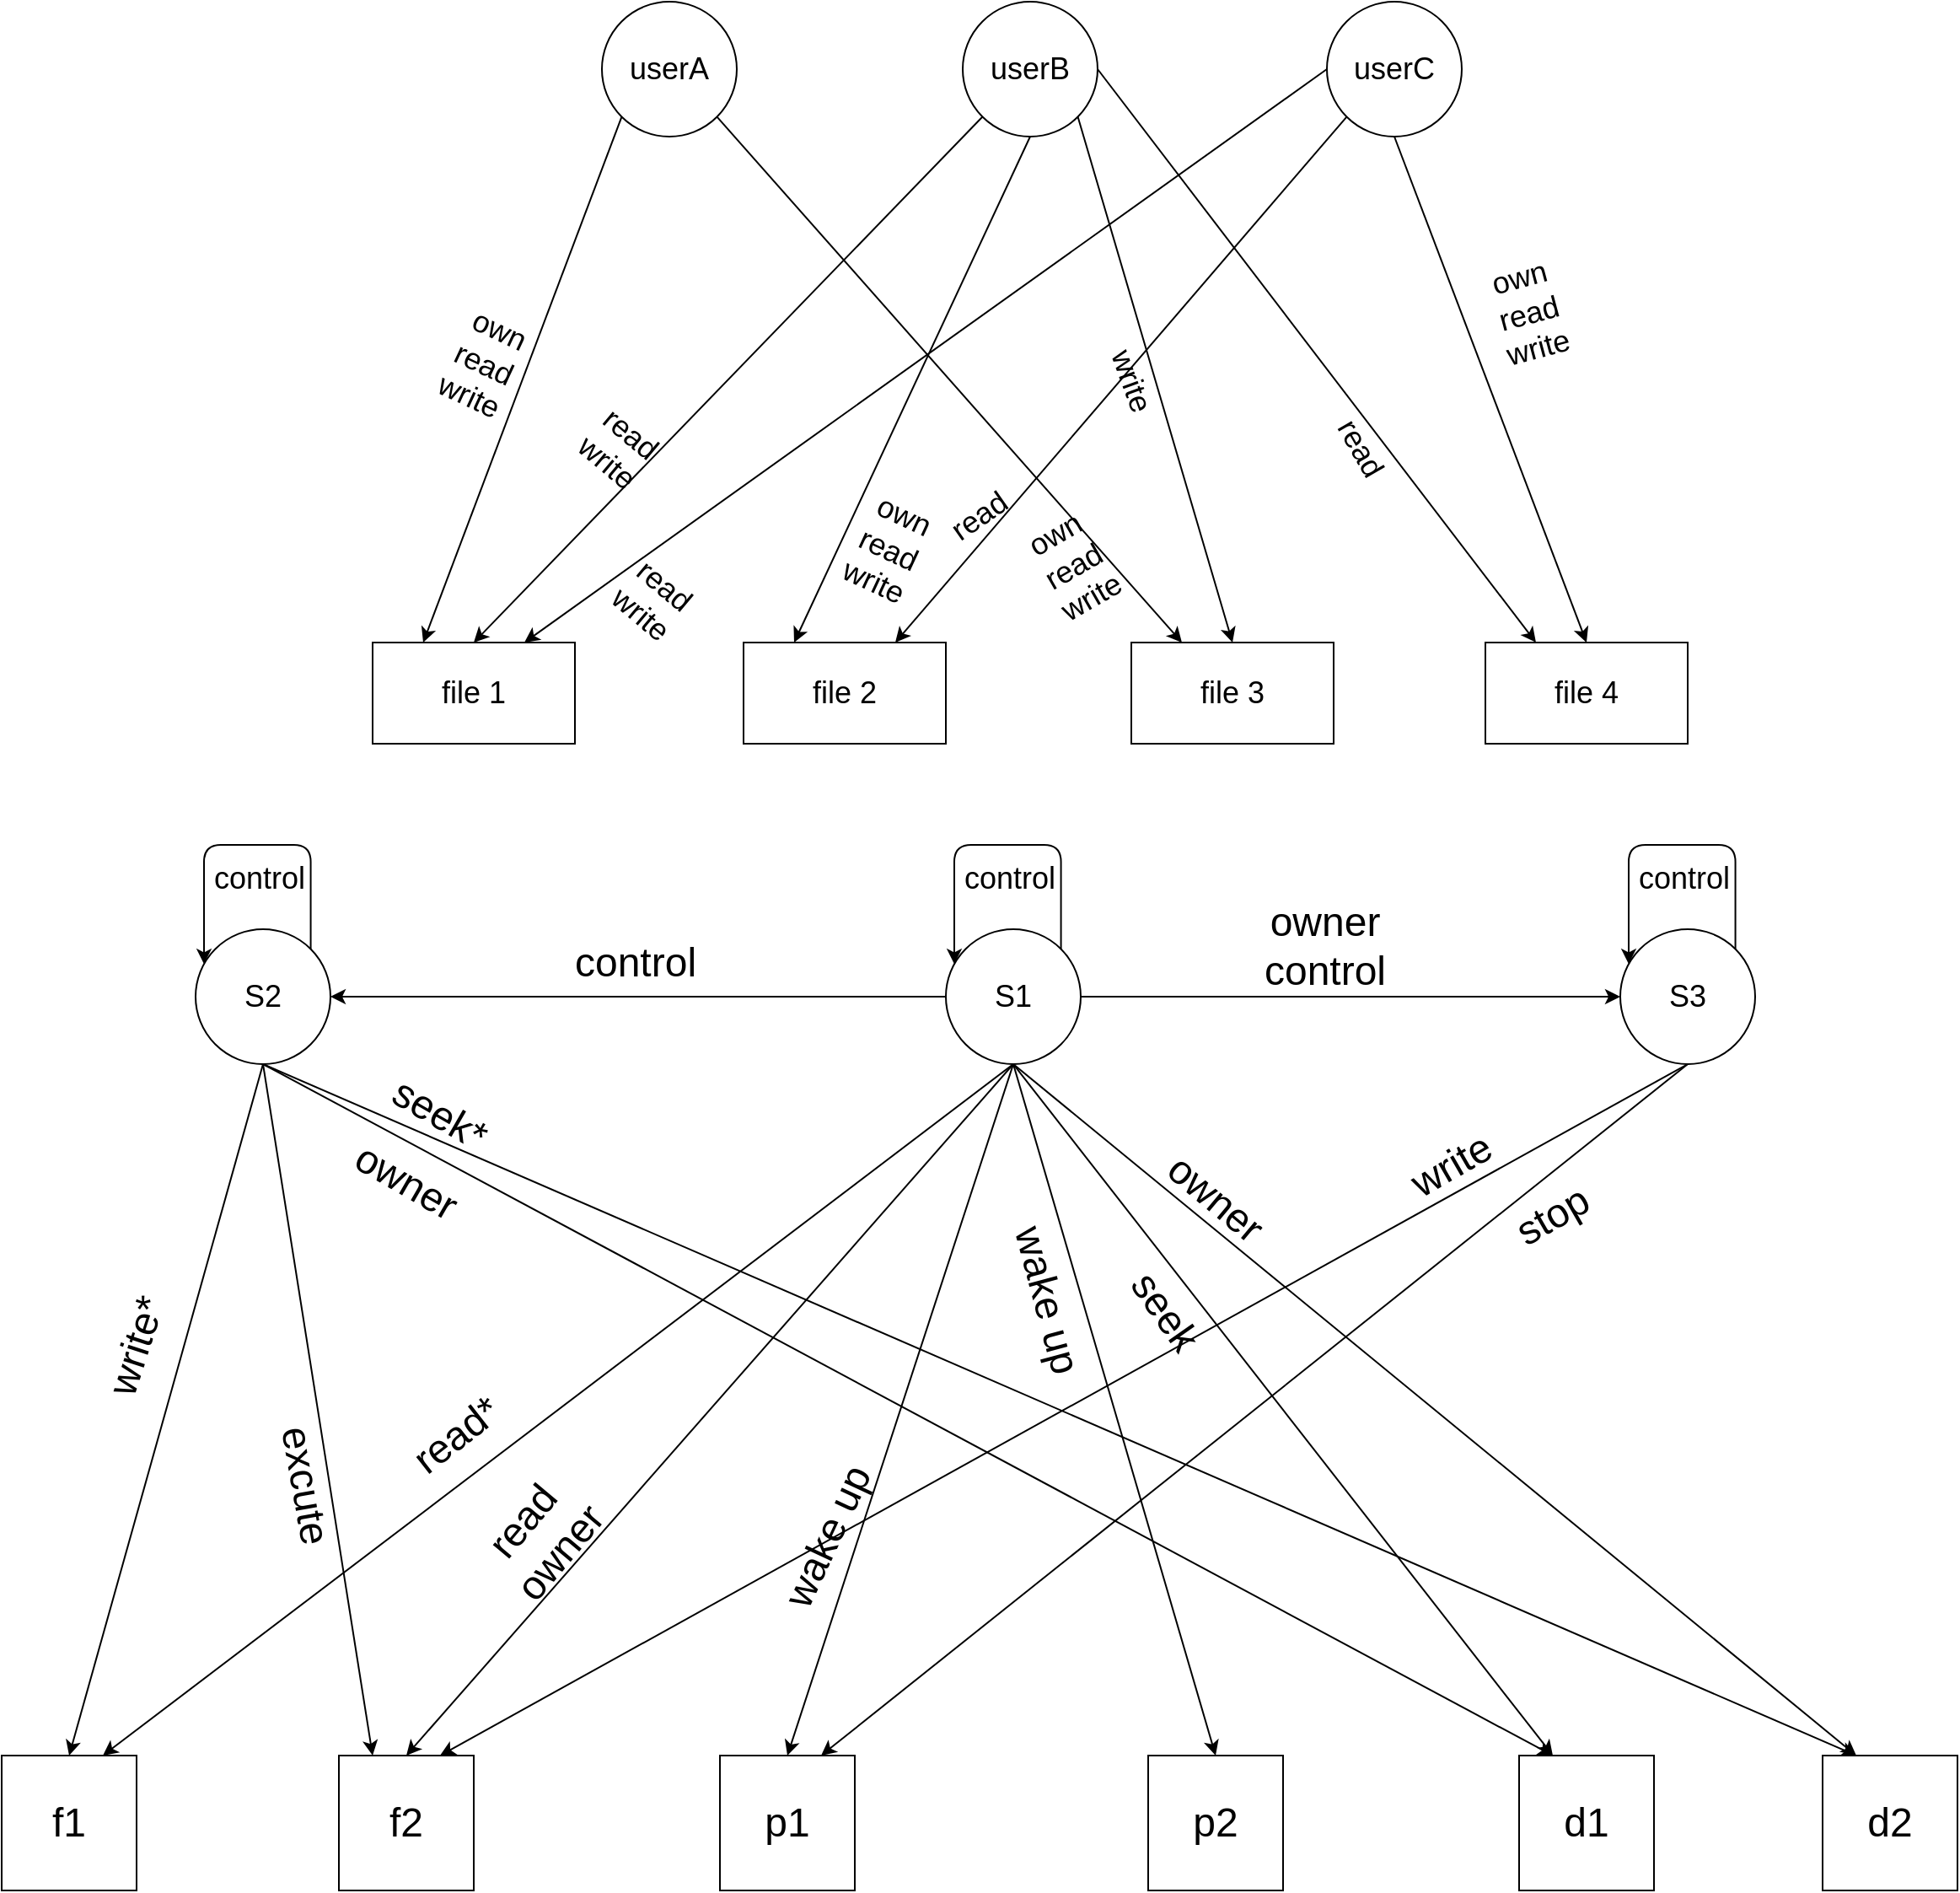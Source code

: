 <mxfile>
    <diagram id="nno-LLM2tqn64TNVkBEF" name="第 1 页">
        <mxGraphModel dx="227" dy="100" grid="1" gridSize="10" guides="1" tooltips="1" connect="1" arrows="1" fold="1" page="1" pageScale="1" pageWidth="1169" pageHeight="1654" math="0" shadow="0">
            <root>
                <mxCell id="0"/>
                <mxCell id="1" parent="0"/>
                <mxCell id="3" value="&lt;font style=&quot;font-size: 18px&quot;&gt;userA&lt;/font&gt;" style="ellipse;whiteSpace=wrap;html=1;aspect=fixed;" vertex="1" parent="1">
                    <mxGeometry x="356" y="40" width="80" height="80" as="geometry"/>
                </mxCell>
                <mxCell id="243" value="&lt;font style=&quot;font-size: 18px&quot;&gt;userB&lt;/font&gt;" style="ellipse;whiteSpace=wrap;html=1;aspect=fixed;" vertex="1" parent="1">
                    <mxGeometry x="570" y="40" width="80" height="80" as="geometry"/>
                </mxCell>
                <mxCell id="244" value="&lt;font style=&quot;font-size: 18px&quot;&gt;userC&lt;/font&gt;" style="ellipse;whiteSpace=wrap;html=1;aspect=fixed;" vertex="1" parent="1">
                    <mxGeometry x="786" y="40" width="80" height="80" as="geometry"/>
                </mxCell>
                <mxCell id="246" value="&lt;font style=&quot;font-size: 18px&quot;&gt;file 1&lt;/font&gt;" style="rounded=0;whiteSpace=wrap;html=1;" vertex="1" parent="1">
                    <mxGeometry x="220" y="420" width="120" height="60" as="geometry"/>
                </mxCell>
                <mxCell id="247" value="&lt;font style=&quot;font-size: 18px&quot;&gt;file 2&lt;/font&gt;" style="rounded=0;whiteSpace=wrap;html=1;" vertex="1" parent="1">
                    <mxGeometry x="440" y="420" width="120" height="60" as="geometry"/>
                </mxCell>
                <mxCell id="248" value="&lt;font style=&quot;font-size: 18px&quot;&gt;file 3&lt;/font&gt;" style="rounded=0;whiteSpace=wrap;html=1;" vertex="1" parent="1">
                    <mxGeometry x="670" y="420" width="120" height="60" as="geometry"/>
                </mxCell>
                <mxCell id="249" value="&lt;font style=&quot;font-size: 18px&quot;&gt;file 4&lt;/font&gt;" style="rounded=0;whiteSpace=wrap;html=1;" vertex="1" parent="1">
                    <mxGeometry x="880" y="420" width="120" height="60" as="geometry"/>
                </mxCell>
                <mxCell id="250" value="" style="endArrow=classic;html=1;exitX=0;exitY=1;exitDx=0;exitDy=0;entryX=0.25;entryY=0;entryDx=0;entryDy=0;" edge="1" parent="1" source="3" target="246">
                    <mxGeometry width="50" height="50" relative="1" as="geometry">
                        <mxPoint x="256" y="230" as="sourcePoint"/>
                        <mxPoint x="276" y="320" as="targetPoint"/>
                    </mxGeometry>
                </mxCell>
                <mxCell id="251" value="&lt;font style=&quot;font-size: 18px&quot;&gt;own&lt;br&gt;read&lt;br&gt;write&lt;/font&gt;" style="text;html=1;strokeColor=none;fillColor=none;align=center;verticalAlign=middle;whiteSpace=wrap;rounded=0;rotation=25;" vertex="1" parent="1">
                    <mxGeometry x="266" y="220" width="40" height="70" as="geometry"/>
                </mxCell>
                <mxCell id="252" value="" style="endArrow=classic;html=1;exitX=0;exitY=1;exitDx=0;exitDy=0;entryX=0.5;entryY=0;entryDx=0;entryDy=0;" edge="1" parent="1" source="243" target="246">
                    <mxGeometry width="50" height="50" relative="1" as="geometry">
                        <mxPoint x="526" y="260" as="sourcePoint"/>
                        <mxPoint x="576" y="210" as="targetPoint"/>
                    </mxGeometry>
                </mxCell>
                <mxCell id="253" value="&lt;font style=&quot;font-size: 18px&quot;&gt;read&lt;br&gt;write&lt;/font&gt;" style="text;html=1;strokeColor=none;fillColor=none;align=center;verticalAlign=middle;whiteSpace=wrap;rounded=0;rotation=40;" vertex="1" parent="1">
                    <mxGeometry x="346" y="270" width="40" height="70" as="geometry"/>
                </mxCell>
                <mxCell id="254" value="" style="endArrow=classic;html=1;exitX=0;exitY=0.5;exitDx=0;exitDy=0;entryX=0.75;entryY=0;entryDx=0;entryDy=0;" edge="1" parent="1" source="244" target="246">
                    <mxGeometry width="50" height="50" relative="1" as="geometry">
                        <mxPoint x="596" y="270" as="sourcePoint"/>
                        <mxPoint x="276" y="320" as="targetPoint"/>
                    </mxGeometry>
                </mxCell>
                <mxCell id="255" value="&lt;font style=&quot;font-size: 18px&quot;&gt;read&lt;br&gt;write&lt;/font&gt;" style="text;html=1;strokeColor=none;fillColor=none;align=center;verticalAlign=middle;whiteSpace=wrap;rounded=0;rotation=40;" vertex="1" parent="1">
                    <mxGeometry x="366" y="360" width="40" height="70" as="geometry"/>
                </mxCell>
                <mxCell id="260" value="" style="endArrow=classic;html=1;exitX=1;exitY=1;exitDx=0;exitDy=0;entryX=0.25;entryY=0;entryDx=0;entryDy=0;" edge="1" parent="1" source="3" target="248">
                    <mxGeometry width="50" height="50" relative="1" as="geometry">
                        <mxPoint x="446" y="170" as="sourcePoint"/>
                        <mxPoint x="496" y="120" as="targetPoint"/>
                    </mxGeometry>
                </mxCell>
                <mxCell id="261" value="&lt;font style=&quot;font-size: 18px&quot;&gt;own&lt;br&gt;read&lt;br&gt;write&lt;/font&gt;" style="text;html=1;strokeColor=none;fillColor=none;align=center;verticalAlign=middle;whiteSpace=wrap;rounded=0;rotation=-30;" vertex="1" parent="1">
                    <mxGeometry x="616" y="340" width="40" height="70" as="geometry"/>
                </mxCell>
                <mxCell id="262" value="" style="endArrow=classic;html=1;exitX=0.5;exitY=1;exitDx=0;exitDy=0;entryX=0.25;entryY=0;entryDx=0;entryDy=0;" edge="1" parent="1" source="243" target="247">
                    <mxGeometry width="50" height="50" relative="1" as="geometry">
                        <mxPoint x="836" y="290" as="sourcePoint"/>
                        <mxPoint x="886" y="240" as="targetPoint"/>
                    </mxGeometry>
                </mxCell>
                <mxCell id="263" value="&lt;font style=&quot;font-size: 18px&quot;&gt;own&lt;br&gt;read&lt;br&gt;write&lt;/font&gt;" style="text;html=1;strokeColor=none;fillColor=none;align=center;verticalAlign=middle;whiteSpace=wrap;rounded=0;rotation=25;" vertex="1" parent="1">
                    <mxGeometry x="506" y="330" width="40" height="70" as="geometry"/>
                </mxCell>
                <mxCell id="264" value="" style="endArrow=classic;html=1;exitX=1;exitY=1;exitDx=0;exitDy=0;entryX=0.5;entryY=0;entryDx=0;entryDy=0;" edge="1" parent="1" source="243" target="248">
                    <mxGeometry width="50" height="50" relative="1" as="geometry">
                        <mxPoint x="746" y="290" as="sourcePoint"/>
                        <mxPoint x="796" y="240" as="targetPoint"/>
                    </mxGeometry>
                </mxCell>
                <mxCell id="265" value="&lt;span style=&quot;font-size: 18px&quot;&gt;write&lt;/span&gt;" style="text;html=1;strokeColor=none;fillColor=none;align=center;verticalAlign=middle;whiteSpace=wrap;rounded=0;rotation=70;" vertex="1" parent="1">
                    <mxGeometry x="650" y="230" width="40" height="70" as="geometry"/>
                </mxCell>
                <mxCell id="266" value="" style="endArrow=classic;html=1;exitX=1;exitY=0.5;exitDx=0;exitDy=0;entryX=0.25;entryY=0;entryDx=0;entryDy=0;" edge="1" parent="1" source="243" target="249">
                    <mxGeometry width="50" height="50" relative="1" as="geometry">
                        <mxPoint x="776" y="270" as="sourcePoint"/>
                        <mxPoint x="826" y="220" as="targetPoint"/>
                    </mxGeometry>
                </mxCell>
                <mxCell id="267" value="&lt;span style=&quot;font-size: 18px&quot;&gt;read&lt;/span&gt;" style="text;html=1;strokeColor=none;fillColor=none;align=center;verticalAlign=middle;whiteSpace=wrap;rounded=0;rotation=60;" vertex="1" parent="1">
                    <mxGeometry x="786" y="270" width="40" height="70" as="geometry"/>
                </mxCell>
                <mxCell id="268" value="" style="endArrow=classic;html=1;exitX=0;exitY=1;exitDx=0;exitDy=0;entryX=0.75;entryY=0;entryDx=0;entryDy=0;" edge="1" parent="1" source="244" target="247">
                    <mxGeometry width="50" height="50" relative="1" as="geometry">
                        <mxPoint x="876" y="220" as="sourcePoint"/>
                        <mxPoint x="926" y="170" as="targetPoint"/>
                    </mxGeometry>
                </mxCell>
                <mxCell id="269" value="&lt;span style=&quot;font-size: 18px&quot;&gt;read&lt;/span&gt;" style="text;html=1;strokeColor=none;fillColor=none;align=center;verticalAlign=middle;whiteSpace=wrap;rounded=0;rotation=-35;" vertex="1" parent="1">
                    <mxGeometry x="560" y="310" width="40" height="70" as="geometry"/>
                </mxCell>
                <mxCell id="270" value="" style="endArrow=classic;html=1;exitX=0.5;exitY=1;exitDx=0;exitDy=0;entryX=0.5;entryY=0;entryDx=0;entryDy=0;" edge="1" parent="1" source="244" target="249">
                    <mxGeometry width="50" height="50" relative="1" as="geometry">
                        <mxPoint x="936" y="210" as="sourcePoint"/>
                        <mxPoint x="986" y="160" as="targetPoint"/>
                    </mxGeometry>
                </mxCell>
                <mxCell id="271" value="&lt;font style=&quot;font-size: 18px&quot;&gt;own&lt;br&gt;read&lt;br&gt;write&lt;/font&gt;" style="text;html=1;strokeColor=none;fillColor=none;align=center;verticalAlign=middle;whiteSpace=wrap;rounded=0;rotation=-15;" vertex="1" parent="1">
                    <mxGeometry x="886" y="190" width="40" height="70" as="geometry"/>
                </mxCell>
                <mxCell id="272" value="&lt;font style=&quot;font-size: 18px&quot;&gt;S2&lt;/font&gt;" style="ellipse;whiteSpace=wrap;html=1;aspect=fixed;" vertex="1" parent="1">
                    <mxGeometry x="115" y="590" width="80" height="80" as="geometry"/>
                </mxCell>
                <mxCell id="276" value="&lt;font style=&quot;font-size: 24px&quot;&gt;f1&lt;/font&gt;" style="whiteSpace=wrap;html=1;aspect=fixed;" vertex="1" parent="1">
                    <mxGeometry y="1080" width="80" height="80" as="geometry"/>
                </mxCell>
                <mxCell id="279" value="&lt;font style=&quot;font-size: 24px&quot;&gt;f2&lt;/font&gt;" style="whiteSpace=wrap;html=1;aspect=fixed;" vertex="1" parent="1">
                    <mxGeometry x="200" y="1080" width="80" height="80" as="geometry"/>
                </mxCell>
                <mxCell id="280" value="&lt;font style=&quot;font-size: 24px&quot;&gt;p1&lt;/font&gt;" style="whiteSpace=wrap;html=1;aspect=fixed;" vertex="1" parent="1">
                    <mxGeometry x="426" y="1080" width="80" height="80" as="geometry"/>
                </mxCell>
                <mxCell id="281" value="&lt;font style=&quot;font-size: 24px&quot;&gt;p2&lt;/font&gt;" style="whiteSpace=wrap;html=1;aspect=fixed;" vertex="1" parent="1">
                    <mxGeometry x="680" y="1080" width="80" height="80" as="geometry"/>
                </mxCell>
                <mxCell id="282" value="&lt;font style=&quot;font-size: 24px&quot;&gt;d1&lt;/font&gt;" style="whiteSpace=wrap;html=1;aspect=fixed;" vertex="1" parent="1">
                    <mxGeometry x="900" y="1080" width="80" height="80" as="geometry"/>
                </mxCell>
                <mxCell id="283" value="&lt;font style=&quot;font-size: 24px&quot;&gt;d2&lt;/font&gt;" style="whiteSpace=wrap;html=1;aspect=fixed;" vertex="1" parent="1">
                    <mxGeometry x="1080" y="1080" width="80" height="80" as="geometry"/>
                </mxCell>
                <mxCell id="287" value="" style="edgeStyle=elbowEdgeStyle;elbow=horizontal;endArrow=classic;html=1;exitX=1;exitY=0;exitDx=0;exitDy=0;" edge="1" parent="1" source="272" target="272">
                    <mxGeometry width="50" height="50" relative="1" as="geometry">
                        <mxPoint x="195" y="630" as="sourcePoint"/>
                        <mxPoint x="165" y="550" as="targetPoint"/>
                        <Array as="points">
                            <mxPoint x="120" y="540"/>
                            <mxPoint x="145" y="540"/>
                            <mxPoint x="185" y="530"/>
                            <mxPoint x="155" y="530"/>
                            <mxPoint x="165" y="530"/>
                            <mxPoint x="255" y="610"/>
                            <mxPoint x="235" y="610"/>
                        </Array>
                    </mxGeometry>
                </mxCell>
                <mxCell id="288" value="&lt;font style=&quot;font-size: 18px&quot;&gt;control&lt;/font&gt;" style="text;html=1;strokeColor=none;fillColor=none;align=center;verticalAlign=middle;whiteSpace=wrap;rounded=0;" vertex="1" parent="1">
                    <mxGeometry x="133" y="550" width="40" height="20" as="geometry"/>
                </mxCell>
                <mxCell id="291" value="&lt;font style=&quot;font-size: 18px&quot;&gt;S1&lt;/font&gt;" style="ellipse;whiteSpace=wrap;html=1;aspect=fixed;" vertex="1" parent="1">
                    <mxGeometry x="560" y="590" width="80" height="80" as="geometry"/>
                </mxCell>
                <mxCell id="292" value="" style="edgeStyle=elbowEdgeStyle;elbow=horizontal;endArrow=classic;html=1;exitX=1;exitY=0;exitDx=0;exitDy=0;" edge="1" source="291" target="291" parent="1">
                    <mxGeometry width="50" height="50" relative="1" as="geometry">
                        <mxPoint x="640" y="630" as="sourcePoint"/>
                        <mxPoint x="610" y="550" as="targetPoint"/>
                        <Array as="points">
                            <mxPoint x="565" y="540"/>
                            <mxPoint x="590" y="540"/>
                            <mxPoint x="630" y="530"/>
                            <mxPoint x="600" y="530"/>
                            <mxPoint x="610" y="530"/>
                            <mxPoint x="700" y="610"/>
                            <mxPoint x="680" y="610"/>
                        </Array>
                    </mxGeometry>
                </mxCell>
                <mxCell id="293" value="&lt;font style=&quot;font-size: 18px&quot;&gt;control&lt;/font&gt;" style="text;html=1;strokeColor=none;fillColor=none;align=center;verticalAlign=middle;whiteSpace=wrap;rounded=0;" vertex="1" parent="1">
                    <mxGeometry x="578" y="550" width="40" height="20" as="geometry"/>
                </mxCell>
                <mxCell id="294" value="&lt;font style=&quot;font-size: 18px&quot;&gt;S3&lt;/font&gt;" style="ellipse;whiteSpace=wrap;html=1;aspect=fixed;" vertex="1" parent="1">
                    <mxGeometry x="960" y="590" width="80" height="80" as="geometry"/>
                </mxCell>
                <mxCell id="295" value="" style="edgeStyle=elbowEdgeStyle;elbow=horizontal;endArrow=classic;html=1;exitX=1;exitY=0;exitDx=0;exitDy=0;" edge="1" source="294" target="294" parent="1">
                    <mxGeometry width="50" height="50" relative="1" as="geometry">
                        <mxPoint x="1040" y="630" as="sourcePoint"/>
                        <mxPoint x="1010" y="550" as="targetPoint"/>
                        <Array as="points">
                            <mxPoint x="965" y="540"/>
                            <mxPoint x="990" y="540"/>
                            <mxPoint x="1030" y="530"/>
                            <mxPoint x="1000" y="530"/>
                            <mxPoint x="1010" y="530"/>
                            <mxPoint x="1100" y="610"/>
                            <mxPoint x="1080" y="610"/>
                        </Array>
                    </mxGeometry>
                </mxCell>
                <mxCell id="296" value="&lt;font style=&quot;font-size: 18px&quot;&gt;control&lt;/font&gt;" style="text;html=1;strokeColor=none;fillColor=none;align=center;verticalAlign=middle;whiteSpace=wrap;rounded=0;" vertex="1" parent="1">
                    <mxGeometry x="978" y="550" width="40" height="20" as="geometry"/>
                </mxCell>
                <mxCell id="297" value="" style="endArrow=classic;html=1;exitX=0.5;exitY=1;exitDx=0;exitDy=0;entryX=0.5;entryY=0;entryDx=0;entryDy=0;" edge="1" parent="1" source="272" target="276">
                    <mxGeometry width="50" height="50" relative="1" as="geometry">
                        <mxPoint x="140" y="800" as="sourcePoint"/>
                        <mxPoint x="190" y="750" as="targetPoint"/>
                    </mxGeometry>
                </mxCell>
                <mxCell id="298" value="&lt;font style=&quot;font-size: 24px&quot;&gt;write*&lt;/font&gt;" style="text;html=1;strokeColor=none;fillColor=none;align=center;verticalAlign=middle;whiteSpace=wrap;rounded=0;rotation=-72;" vertex="1" parent="1">
                    <mxGeometry x="60" y="827" width="40" height="20" as="geometry"/>
                </mxCell>
                <mxCell id="299" value="" style="endArrow=classic;html=1;exitX=0.5;exitY=1;exitDx=0;exitDy=0;entryX=0.25;entryY=0;entryDx=0;entryDy=0;" edge="1" parent="1" source="272" target="279">
                    <mxGeometry width="50" height="50" relative="1" as="geometry">
                        <mxPoint x="240" y="940" as="sourcePoint"/>
                        <mxPoint x="290" y="890" as="targetPoint"/>
                    </mxGeometry>
                </mxCell>
                <mxCell id="300" value="&lt;font style=&quot;font-size: 24px&quot;&gt;excute&lt;/font&gt;" style="text;html=1;strokeColor=none;fillColor=none;align=center;verticalAlign=middle;whiteSpace=wrap;rounded=0;rotation=80;" vertex="1" parent="1">
                    <mxGeometry x="160" y="910" width="40" height="20" as="geometry"/>
                </mxCell>
                <mxCell id="302" value="" style="endArrow=classic;html=1;exitX=0.5;exitY=1;exitDx=0;exitDy=0;entryX=0.25;entryY=0;entryDx=0;entryDy=0;" edge="1" parent="1" source="272" target="282">
                    <mxGeometry width="50" height="50" relative="1" as="geometry">
                        <mxPoint x="440" y="890" as="sourcePoint"/>
                        <mxPoint x="490" y="840" as="targetPoint"/>
                    </mxGeometry>
                </mxCell>
                <mxCell id="303" value="&lt;font style=&quot;font-size: 24px&quot;&gt;owner&lt;/font&gt;" style="text;html=1;strokeColor=none;fillColor=none;align=center;verticalAlign=middle;whiteSpace=wrap;rounded=0;rotation=30;" vertex="1" parent="1">
                    <mxGeometry x="220" y="730" width="40" height="20" as="geometry"/>
                </mxCell>
                <mxCell id="304" value="" style="endArrow=classic;html=1;exitX=0.5;exitY=1;exitDx=0;exitDy=0;entryX=0.25;entryY=0;entryDx=0;entryDy=0;" edge="1" parent="1" source="272" target="283">
                    <mxGeometry width="50" height="50" relative="1" as="geometry">
                        <mxPoint x="160" y="670" as="sourcePoint"/>
                        <mxPoint x="540" y="740" as="targetPoint"/>
                    </mxGeometry>
                </mxCell>
                <mxCell id="305" value="&lt;font style=&quot;font-size: 24px&quot;&gt;seek*&lt;/font&gt;" style="text;html=1;strokeColor=none;fillColor=none;align=center;verticalAlign=middle;whiteSpace=wrap;rounded=0;rotation=30;" vertex="1" parent="1">
                    <mxGeometry x="240" y="690" width="40" height="20" as="geometry"/>
                </mxCell>
                <mxCell id="306" value="" style="endArrow=classic;html=1;exitX=0;exitY=0.5;exitDx=0;exitDy=0;entryX=1;entryY=0.5;entryDx=0;entryDy=0;" edge="1" parent="1" source="291" target="272">
                    <mxGeometry width="50" height="50" relative="1" as="geometry">
                        <mxPoint x="360" y="650" as="sourcePoint"/>
                        <mxPoint x="410" y="600" as="targetPoint"/>
                    </mxGeometry>
                </mxCell>
                <mxCell id="307" value="&lt;font style=&quot;font-size: 24px&quot;&gt;control&lt;/font&gt;" style="text;html=1;strokeColor=none;fillColor=none;align=center;verticalAlign=middle;whiteSpace=wrap;rounded=0;" vertex="1" parent="1">
                    <mxGeometry x="356" y="600" width="40" height="20" as="geometry"/>
                </mxCell>
                <mxCell id="308" value="" style="endArrow=classic;html=1;exitX=1;exitY=0.5;exitDx=0;exitDy=0;entryX=0;entryY=0.5;entryDx=0;entryDy=0;" edge="1" parent="1" source="291" target="294">
                    <mxGeometry width="50" height="50" relative="1" as="geometry">
                        <mxPoint x="750" y="660" as="sourcePoint"/>
                        <mxPoint x="800" y="610" as="targetPoint"/>
                    </mxGeometry>
                </mxCell>
                <mxCell id="309" value="&lt;font style=&quot;font-size: 24px&quot;&gt;owner control&lt;/font&gt;" style="text;html=1;strokeColor=none;fillColor=none;align=center;verticalAlign=middle;whiteSpace=wrap;rounded=0;" vertex="1" parent="1">
                    <mxGeometry x="720" y="590" width="130" height="20" as="geometry"/>
                </mxCell>
                <mxCell id="312" value="" style="endArrow=classic;html=1;exitX=0.5;exitY=1;exitDx=0;exitDy=0;entryX=0.75;entryY=0;entryDx=0;entryDy=0;" edge="1" parent="1" source="291" target="276">
                    <mxGeometry width="50" height="50" relative="1" as="geometry">
                        <mxPoint x="660" y="810" as="sourcePoint"/>
                        <mxPoint x="40" y="1090" as="targetPoint"/>
                    </mxGeometry>
                </mxCell>
                <mxCell id="313" value="" style="endArrow=classic;html=1;exitX=0.5;exitY=1;exitDx=0;exitDy=0;entryX=0.5;entryY=0;entryDx=0;entryDy=0;" edge="1" parent="1" source="291" target="279">
                    <mxGeometry width="50" height="50" relative="1" as="geometry">
                        <mxPoint x="740" y="800" as="sourcePoint"/>
                        <mxPoint x="790" y="750" as="targetPoint"/>
                    </mxGeometry>
                </mxCell>
                <mxCell id="314" value="" style="endArrow=classic;html=1;exitX=0.5;exitY=1;exitDx=0;exitDy=0;entryX=0.5;entryY=0;entryDx=0;entryDy=0;" edge="1" parent="1" source="291" target="280">
                    <mxGeometry width="50" height="50" relative="1" as="geometry">
                        <mxPoint x="730" y="790" as="sourcePoint"/>
                        <mxPoint x="780" y="740" as="targetPoint"/>
                    </mxGeometry>
                </mxCell>
                <mxCell id="315" value="" style="endArrow=classic;html=1;exitX=0.5;exitY=1;exitDx=0;exitDy=0;entryX=0.5;entryY=0;entryDx=0;entryDy=0;" edge="1" parent="1" source="291" target="281">
                    <mxGeometry width="50" height="50" relative="1" as="geometry">
                        <mxPoint x="830" y="830" as="sourcePoint"/>
                        <mxPoint x="880" y="780" as="targetPoint"/>
                    </mxGeometry>
                </mxCell>
                <mxCell id="316" value="" style="endArrow=classic;html=1;exitX=0.5;exitY=1;exitDx=0;exitDy=0;entryX=0.25;entryY=0;entryDx=0;entryDy=0;" edge="1" parent="1" source="291" target="282">
                    <mxGeometry width="50" height="50" relative="1" as="geometry">
                        <mxPoint x="870" y="870" as="sourcePoint"/>
                        <mxPoint x="920" y="820" as="targetPoint"/>
                    </mxGeometry>
                </mxCell>
                <mxCell id="317" value="" style="endArrow=classic;html=1;exitX=0.5;exitY=1;exitDx=0;exitDy=0;entryX=0.25;entryY=0;entryDx=0;entryDy=0;" edge="1" parent="1" source="291" target="283">
                    <mxGeometry width="50" height="50" relative="1" as="geometry">
                        <mxPoint x="1000" y="870" as="sourcePoint"/>
                        <mxPoint x="1050" y="820" as="targetPoint"/>
                    </mxGeometry>
                </mxCell>
                <mxCell id="318" value="&lt;font style=&quot;font-size: 24px&quot;&gt;read*&lt;/font&gt;" style="text;html=1;strokeColor=none;fillColor=none;align=center;verticalAlign=middle;whiteSpace=wrap;rounded=0;rotation=-38;" vertex="1" parent="1">
                    <mxGeometry x="250" y="880" width="40" height="20" as="geometry"/>
                </mxCell>
                <mxCell id="319" value="&lt;font style=&quot;font-size: 24px&quot;&gt;read owner&lt;/font&gt;" style="text;html=1;strokeColor=none;fillColor=none;align=center;verticalAlign=middle;whiteSpace=wrap;rounded=0;rotation=-50;" vertex="1" parent="1">
                    <mxGeometry x="300" y="940" width="40" height="20" as="geometry"/>
                </mxCell>
                <mxCell id="320" value="&lt;font style=&quot;font-size: 24px&quot;&gt;wake up&lt;/font&gt;" style="text;html=1;strokeColor=none;fillColor=none;align=center;verticalAlign=middle;whiteSpace=wrap;rounded=0;rotation=-65;" vertex="1" parent="1">
                    <mxGeometry x="440" y="940" width="100" height="20" as="geometry"/>
                </mxCell>
                <mxCell id="321" value="&lt;font style=&quot;font-size: 24px&quot;&gt;wake up&lt;/font&gt;" style="text;html=1;strokeColor=none;fillColor=none;align=center;verticalAlign=middle;whiteSpace=wrap;rounded=0;rotation=75;" vertex="1" parent="1">
                    <mxGeometry x="570" y="800" width="100" height="20" as="geometry"/>
                </mxCell>
                <mxCell id="322" value="&lt;font style=&quot;font-size: 24px&quot;&gt;seek&lt;/font&gt;" style="text;html=1;strokeColor=none;fillColor=none;align=center;verticalAlign=middle;whiteSpace=wrap;rounded=0;rotation=55;" vertex="1" parent="1">
                    <mxGeometry x="640" y="807" width="100" height="20" as="geometry"/>
                </mxCell>
                <mxCell id="324" value="&lt;font style=&quot;font-size: 24px&quot;&gt;owner&lt;/font&gt;" style="text;html=1;strokeColor=none;fillColor=none;align=center;verticalAlign=middle;whiteSpace=wrap;rounded=0;rotation=40;" vertex="1" parent="1">
                    <mxGeometry x="670" y="740" width="100" height="20" as="geometry"/>
                </mxCell>
                <mxCell id="325" value="" style="endArrow=classic;html=1;exitX=0.5;exitY=1;exitDx=0;exitDy=0;entryX=0.75;entryY=0;entryDx=0;entryDy=0;" edge="1" parent="1" source="294" target="279">
                    <mxGeometry width="50" height="50" relative="1" as="geometry">
                        <mxPoint x="970" y="820" as="sourcePoint"/>
                        <mxPoint x="1020" y="770" as="targetPoint"/>
                    </mxGeometry>
                </mxCell>
                <mxCell id="326" value="&lt;font style=&quot;font-size: 24px&quot;&gt;write&lt;/font&gt;" style="text;html=1;strokeColor=none;fillColor=none;align=center;verticalAlign=middle;whiteSpace=wrap;rounded=0;rotation=-30;" vertex="1" parent="1">
                    <mxGeometry x="810" y="720" width="100" height="20" as="geometry"/>
                </mxCell>
                <mxCell id="327" value="" style="endArrow=classic;html=1;exitX=0.5;exitY=1;exitDx=0;exitDy=0;entryX=0.75;entryY=0;entryDx=0;entryDy=0;" edge="1" parent="1" source="294" target="280">
                    <mxGeometry width="50" height="50" relative="1" as="geometry">
                        <mxPoint x="1020" y="870" as="sourcePoint"/>
                        <mxPoint x="1070" y="820" as="targetPoint"/>
                    </mxGeometry>
                </mxCell>
                <mxCell id="328" value="&lt;font style=&quot;font-size: 24px&quot;&gt;stop&lt;/font&gt;" style="text;html=1;strokeColor=none;fillColor=none;align=center;verticalAlign=middle;whiteSpace=wrap;rounded=0;rotation=-30;" vertex="1" parent="1">
                    <mxGeometry x="870" y="750" width="100" height="20" as="geometry"/>
                </mxCell>
            </root>
        </mxGraphModel>
    </diagram>
</mxfile>